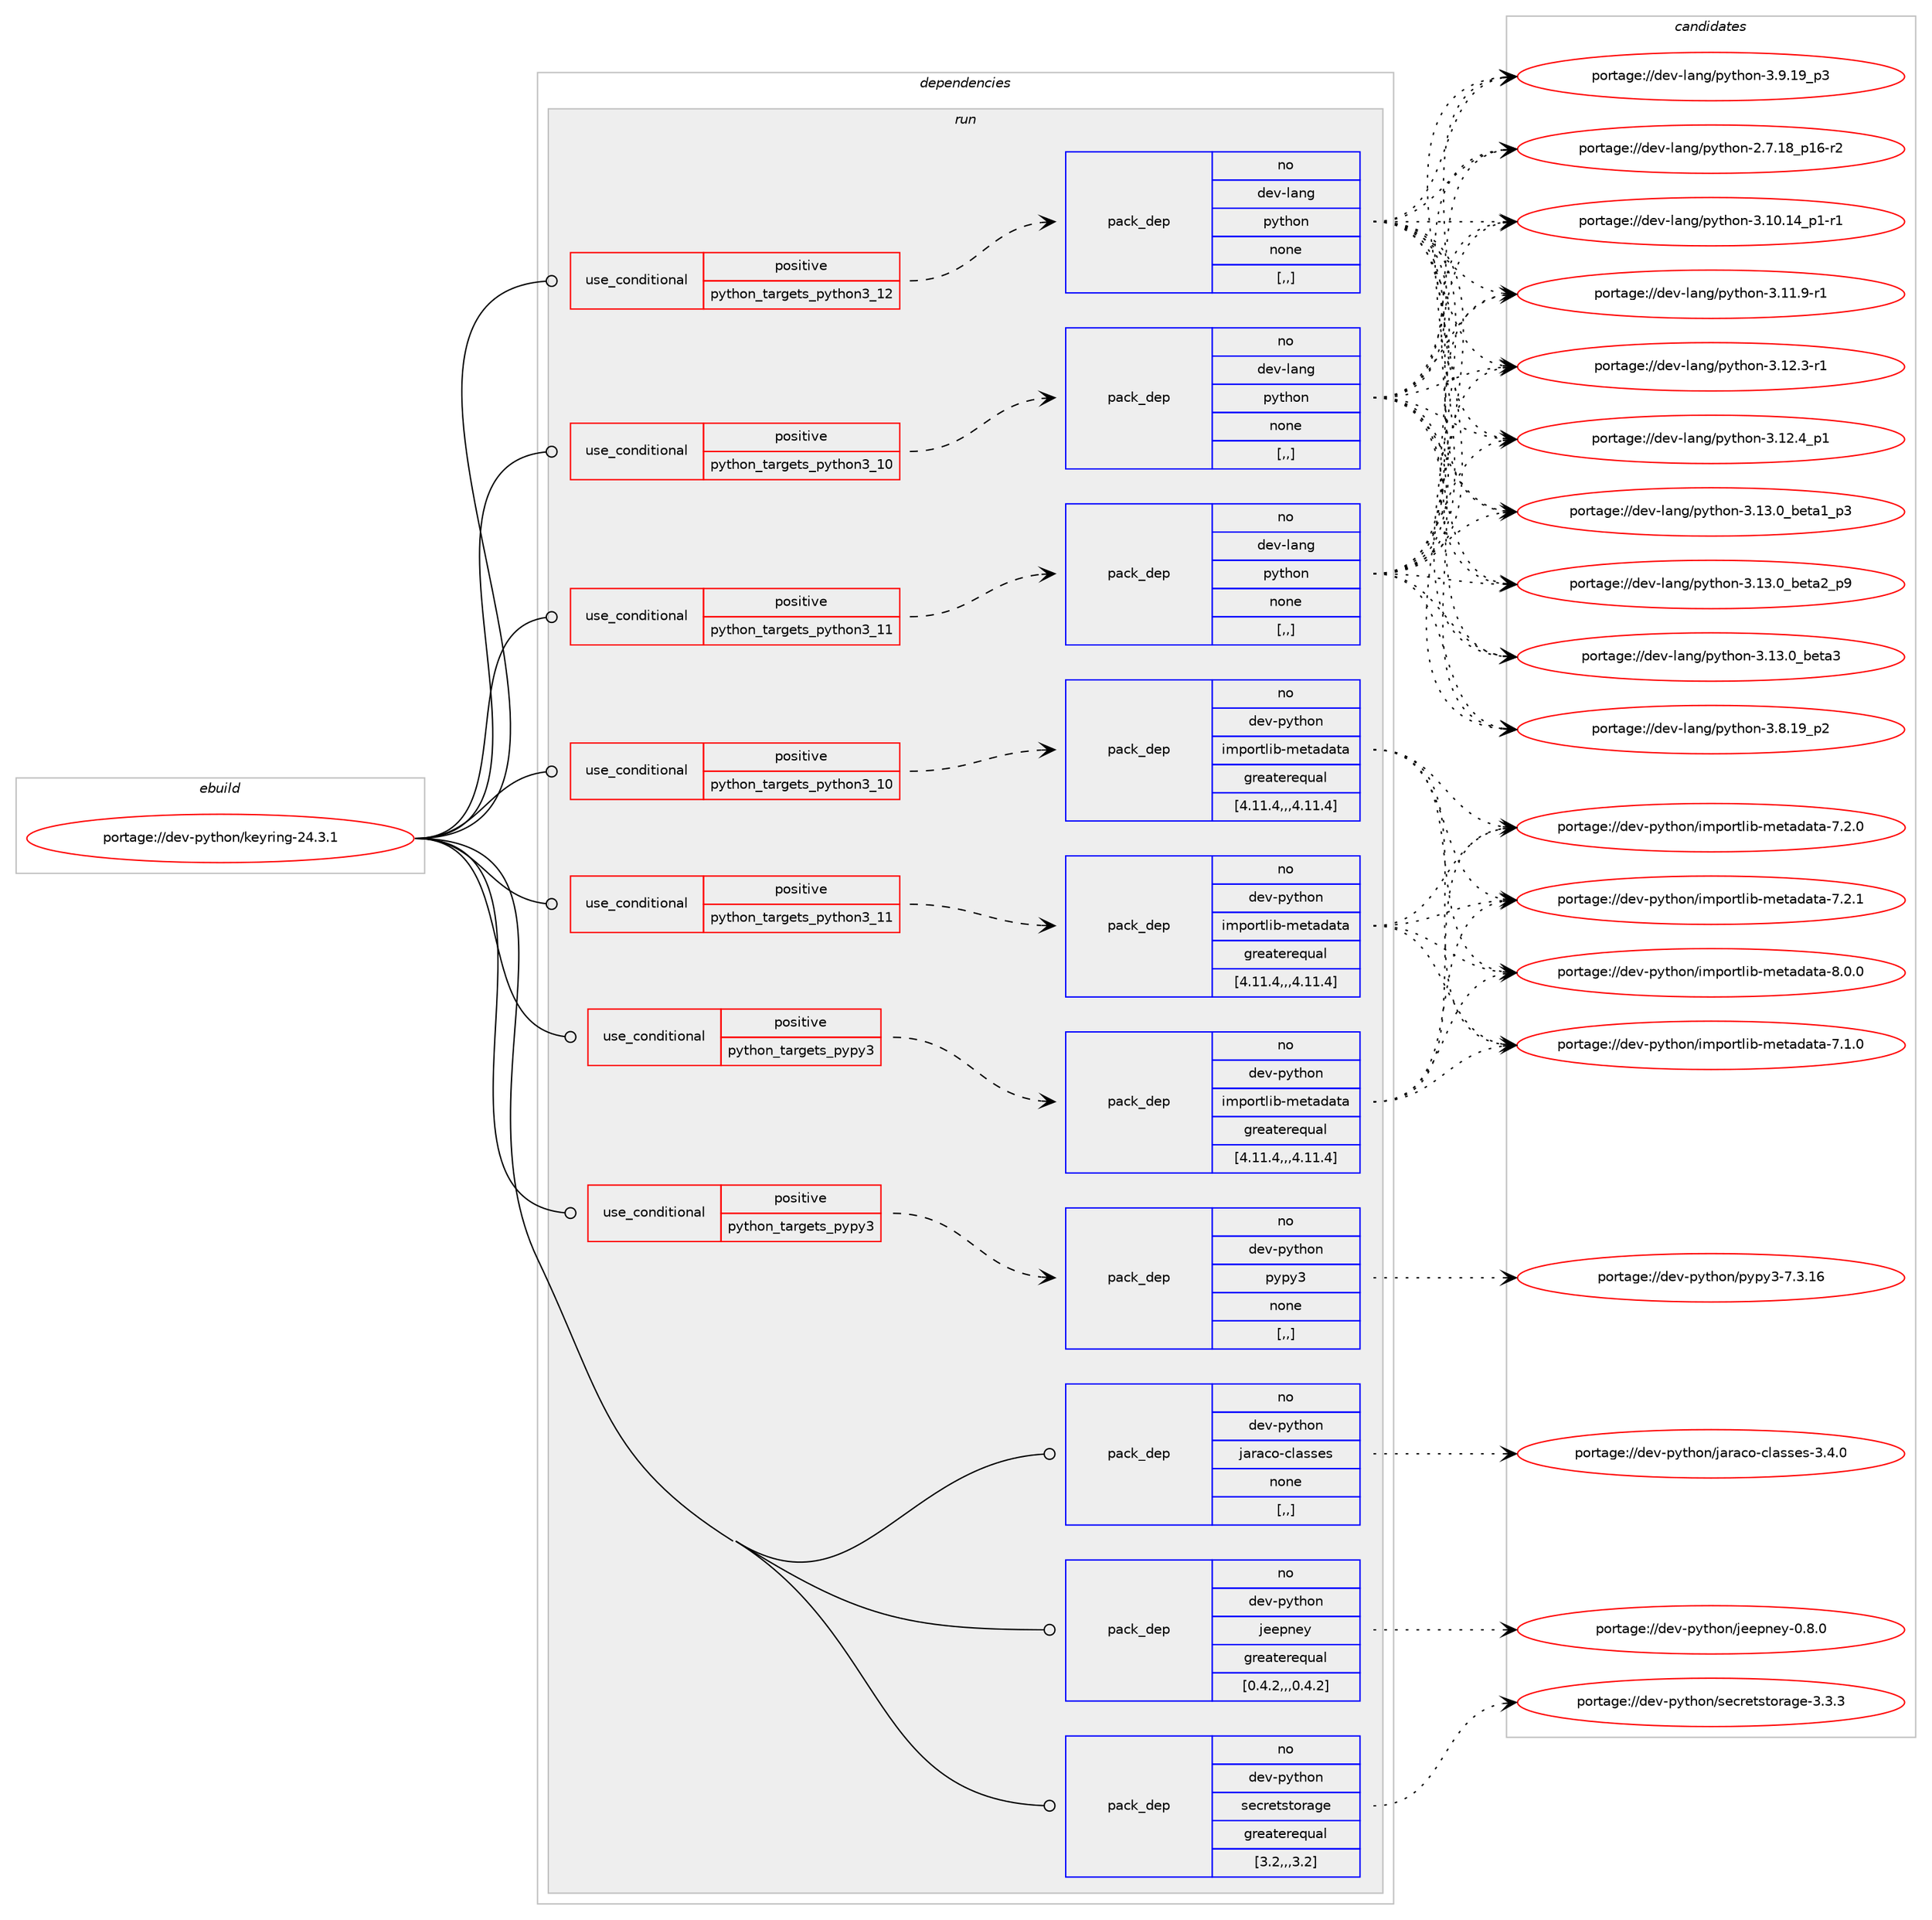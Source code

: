 digraph prolog {

# *************
# Graph options
# *************

newrank=true;
concentrate=true;
compound=true;
graph [rankdir=LR,fontname=Helvetica,fontsize=10,ranksep=1.5];#, ranksep=2.5, nodesep=0.2];
edge  [arrowhead=vee];
node  [fontname=Helvetica,fontsize=10];

# **********
# The ebuild
# **********

subgraph cluster_leftcol {
color=gray;
rank=same;
label=<<i>ebuild</i>>;
id [label="portage://dev-python/keyring-24.3.1", color=red, width=4, href="../dev-python/keyring-24.3.1.svg"];
}

# ****************
# The dependencies
# ****************

subgraph cluster_midcol {
color=gray;
label=<<i>dependencies</i>>;
subgraph cluster_compile {
fillcolor="#eeeeee";
style=filled;
label=<<i>compile</i>>;
}
subgraph cluster_compileandrun {
fillcolor="#eeeeee";
style=filled;
label=<<i>compile and run</i>>;
}
subgraph cluster_run {
fillcolor="#eeeeee";
style=filled;
label=<<i>run</i>>;
subgraph cond33223 {
dependency146343 [label=<<TABLE BORDER="0" CELLBORDER="1" CELLSPACING="0" CELLPADDING="4"><TR><TD ROWSPAN="3" CELLPADDING="10">use_conditional</TD></TR><TR><TD>positive</TD></TR><TR><TD>python_targets_pypy3</TD></TR></TABLE>>, shape=none, color=red];
subgraph pack111905 {
dependency146344 [label=<<TABLE BORDER="0" CELLBORDER="1" CELLSPACING="0" CELLPADDING="4" WIDTH="220"><TR><TD ROWSPAN="6" CELLPADDING="30">pack_dep</TD></TR><TR><TD WIDTH="110">no</TD></TR><TR><TD>dev-python</TD></TR><TR><TD>importlib-metadata</TD></TR><TR><TD>greaterequal</TD></TR><TR><TD>[4.11.4,,,4.11.4]</TD></TR></TABLE>>, shape=none, color=blue];
}
dependency146343:e -> dependency146344:w [weight=20,style="dashed",arrowhead="vee"];
}
id:e -> dependency146343:w [weight=20,style="solid",arrowhead="odot"];
subgraph cond33224 {
dependency146345 [label=<<TABLE BORDER="0" CELLBORDER="1" CELLSPACING="0" CELLPADDING="4"><TR><TD ROWSPAN="3" CELLPADDING="10">use_conditional</TD></TR><TR><TD>positive</TD></TR><TR><TD>python_targets_pypy3</TD></TR></TABLE>>, shape=none, color=red];
subgraph pack111906 {
dependency146346 [label=<<TABLE BORDER="0" CELLBORDER="1" CELLSPACING="0" CELLPADDING="4" WIDTH="220"><TR><TD ROWSPAN="6" CELLPADDING="30">pack_dep</TD></TR><TR><TD WIDTH="110">no</TD></TR><TR><TD>dev-python</TD></TR><TR><TD>pypy3</TD></TR><TR><TD>none</TD></TR><TR><TD>[,,]</TD></TR></TABLE>>, shape=none, color=blue];
}
dependency146345:e -> dependency146346:w [weight=20,style="dashed",arrowhead="vee"];
}
id:e -> dependency146345:w [weight=20,style="solid",arrowhead="odot"];
subgraph cond33225 {
dependency146347 [label=<<TABLE BORDER="0" CELLBORDER="1" CELLSPACING="0" CELLPADDING="4"><TR><TD ROWSPAN="3" CELLPADDING="10">use_conditional</TD></TR><TR><TD>positive</TD></TR><TR><TD>python_targets_python3_10</TD></TR></TABLE>>, shape=none, color=red];
subgraph pack111907 {
dependency146348 [label=<<TABLE BORDER="0" CELLBORDER="1" CELLSPACING="0" CELLPADDING="4" WIDTH="220"><TR><TD ROWSPAN="6" CELLPADDING="30">pack_dep</TD></TR><TR><TD WIDTH="110">no</TD></TR><TR><TD>dev-lang</TD></TR><TR><TD>python</TD></TR><TR><TD>none</TD></TR><TR><TD>[,,]</TD></TR></TABLE>>, shape=none, color=blue];
}
dependency146347:e -> dependency146348:w [weight=20,style="dashed",arrowhead="vee"];
}
id:e -> dependency146347:w [weight=20,style="solid",arrowhead="odot"];
subgraph cond33226 {
dependency146349 [label=<<TABLE BORDER="0" CELLBORDER="1" CELLSPACING="0" CELLPADDING="4"><TR><TD ROWSPAN="3" CELLPADDING="10">use_conditional</TD></TR><TR><TD>positive</TD></TR><TR><TD>python_targets_python3_10</TD></TR></TABLE>>, shape=none, color=red];
subgraph pack111908 {
dependency146350 [label=<<TABLE BORDER="0" CELLBORDER="1" CELLSPACING="0" CELLPADDING="4" WIDTH="220"><TR><TD ROWSPAN="6" CELLPADDING="30">pack_dep</TD></TR><TR><TD WIDTH="110">no</TD></TR><TR><TD>dev-python</TD></TR><TR><TD>importlib-metadata</TD></TR><TR><TD>greaterequal</TD></TR><TR><TD>[4.11.4,,,4.11.4]</TD></TR></TABLE>>, shape=none, color=blue];
}
dependency146349:e -> dependency146350:w [weight=20,style="dashed",arrowhead="vee"];
}
id:e -> dependency146349:w [weight=20,style="solid",arrowhead="odot"];
subgraph cond33227 {
dependency146351 [label=<<TABLE BORDER="0" CELLBORDER="1" CELLSPACING="0" CELLPADDING="4"><TR><TD ROWSPAN="3" CELLPADDING="10">use_conditional</TD></TR><TR><TD>positive</TD></TR><TR><TD>python_targets_python3_11</TD></TR></TABLE>>, shape=none, color=red];
subgraph pack111909 {
dependency146352 [label=<<TABLE BORDER="0" CELLBORDER="1" CELLSPACING="0" CELLPADDING="4" WIDTH="220"><TR><TD ROWSPAN="6" CELLPADDING="30">pack_dep</TD></TR><TR><TD WIDTH="110">no</TD></TR><TR><TD>dev-lang</TD></TR><TR><TD>python</TD></TR><TR><TD>none</TD></TR><TR><TD>[,,]</TD></TR></TABLE>>, shape=none, color=blue];
}
dependency146351:e -> dependency146352:w [weight=20,style="dashed",arrowhead="vee"];
}
id:e -> dependency146351:w [weight=20,style="solid",arrowhead="odot"];
subgraph cond33228 {
dependency146353 [label=<<TABLE BORDER="0" CELLBORDER="1" CELLSPACING="0" CELLPADDING="4"><TR><TD ROWSPAN="3" CELLPADDING="10">use_conditional</TD></TR><TR><TD>positive</TD></TR><TR><TD>python_targets_python3_11</TD></TR></TABLE>>, shape=none, color=red];
subgraph pack111910 {
dependency146354 [label=<<TABLE BORDER="0" CELLBORDER="1" CELLSPACING="0" CELLPADDING="4" WIDTH="220"><TR><TD ROWSPAN="6" CELLPADDING="30">pack_dep</TD></TR><TR><TD WIDTH="110">no</TD></TR><TR><TD>dev-python</TD></TR><TR><TD>importlib-metadata</TD></TR><TR><TD>greaterequal</TD></TR><TR><TD>[4.11.4,,,4.11.4]</TD></TR></TABLE>>, shape=none, color=blue];
}
dependency146353:e -> dependency146354:w [weight=20,style="dashed",arrowhead="vee"];
}
id:e -> dependency146353:w [weight=20,style="solid",arrowhead="odot"];
subgraph cond33229 {
dependency146355 [label=<<TABLE BORDER="0" CELLBORDER="1" CELLSPACING="0" CELLPADDING="4"><TR><TD ROWSPAN="3" CELLPADDING="10">use_conditional</TD></TR><TR><TD>positive</TD></TR><TR><TD>python_targets_python3_12</TD></TR></TABLE>>, shape=none, color=red];
subgraph pack111911 {
dependency146356 [label=<<TABLE BORDER="0" CELLBORDER="1" CELLSPACING="0" CELLPADDING="4" WIDTH="220"><TR><TD ROWSPAN="6" CELLPADDING="30">pack_dep</TD></TR><TR><TD WIDTH="110">no</TD></TR><TR><TD>dev-lang</TD></TR><TR><TD>python</TD></TR><TR><TD>none</TD></TR><TR><TD>[,,]</TD></TR></TABLE>>, shape=none, color=blue];
}
dependency146355:e -> dependency146356:w [weight=20,style="dashed",arrowhead="vee"];
}
id:e -> dependency146355:w [weight=20,style="solid",arrowhead="odot"];
subgraph pack111912 {
dependency146357 [label=<<TABLE BORDER="0" CELLBORDER="1" CELLSPACING="0" CELLPADDING="4" WIDTH="220"><TR><TD ROWSPAN="6" CELLPADDING="30">pack_dep</TD></TR><TR><TD WIDTH="110">no</TD></TR><TR><TD>dev-python</TD></TR><TR><TD>jaraco-classes</TD></TR><TR><TD>none</TD></TR><TR><TD>[,,]</TD></TR></TABLE>>, shape=none, color=blue];
}
id:e -> dependency146357:w [weight=20,style="solid",arrowhead="odot"];
subgraph pack111913 {
dependency146358 [label=<<TABLE BORDER="0" CELLBORDER="1" CELLSPACING="0" CELLPADDING="4" WIDTH="220"><TR><TD ROWSPAN="6" CELLPADDING="30">pack_dep</TD></TR><TR><TD WIDTH="110">no</TD></TR><TR><TD>dev-python</TD></TR><TR><TD>jeepney</TD></TR><TR><TD>greaterequal</TD></TR><TR><TD>[0.4.2,,,0.4.2]</TD></TR></TABLE>>, shape=none, color=blue];
}
id:e -> dependency146358:w [weight=20,style="solid",arrowhead="odot"];
subgraph pack111914 {
dependency146359 [label=<<TABLE BORDER="0" CELLBORDER="1" CELLSPACING="0" CELLPADDING="4" WIDTH="220"><TR><TD ROWSPAN="6" CELLPADDING="30">pack_dep</TD></TR><TR><TD WIDTH="110">no</TD></TR><TR><TD>dev-python</TD></TR><TR><TD>secretstorage</TD></TR><TR><TD>greaterequal</TD></TR><TR><TD>[3.2,,,3.2]</TD></TR></TABLE>>, shape=none, color=blue];
}
id:e -> dependency146359:w [weight=20,style="solid",arrowhead="odot"];
}
}

# **************
# The candidates
# **************

subgraph cluster_choices {
rank=same;
color=gray;
label=<<i>candidates</i>>;

subgraph choice111905 {
color=black;
nodesep=1;
choice10010111845112121116104111110471051091121111141161081059845109101116971009711697455546494648 [label="portage://dev-python/importlib-metadata-7.1.0", color=red, width=4,href="../dev-python/importlib-metadata-7.1.0.svg"];
choice10010111845112121116104111110471051091121111141161081059845109101116971009711697455546504648 [label="portage://dev-python/importlib-metadata-7.2.0", color=red, width=4,href="../dev-python/importlib-metadata-7.2.0.svg"];
choice10010111845112121116104111110471051091121111141161081059845109101116971009711697455546504649 [label="portage://dev-python/importlib-metadata-7.2.1", color=red, width=4,href="../dev-python/importlib-metadata-7.2.1.svg"];
choice10010111845112121116104111110471051091121111141161081059845109101116971009711697455646484648 [label="portage://dev-python/importlib-metadata-8.0.0", color=red, width=4,href="../dev-python/importlib-metadata-8.0.0.svg"];
dependency146344:e -> choice10010111845112121116104111110471051091121111141161081059845109101116971009711697455546494648:w [style=dotted,weight="100"];
dependency146344:e -> choice10010111845112121116104111110471051091121111141161081059845109101116971009711697455546504648:w [style=dotted,weight="100"];
dependency146344:e -> choice10010111845112121116104111110471051091121111141161081059845109101116971009711697455546504649:w [style=dotted,weight="100"];
dependency146344:e -> choice10010111845112121116104111110471051091121111141161081059845109101116971009711697455646484648:w [style=dotted,weight="100"];
}
subgraph choice111906 {
color=black;
nodesep=1;
choice10010111845112121116104111110471121211121215145554651464954 [label="portage://dev-python/pypy3-7.3.16", color=red, width=4,href="../dev-python/pypy3-7.3.16.svg"];
dependency146346:e -> choice10010111845112121116104111110471121211121215145554651464954:w [style=dotted,weight="100"];
}
subgraph choice111907 {
color=black;
nodesep=1;
choice100101118451089711010347112121116104111110455046554649569511249544511450 [label="portage://dev-lang/python-2.7.18_p16-r2", color=red, width=4,href="../dev-lang/python-2.7.18_p16-r2.svg"];
choice100101118451089711010347112121116104111110455146494846495295112494511449 [label="portage://dev-lang/python-3.10.14_p1-r1", color=red, width=4,href="../dev-lang/python-3.10.14_p1-r1.svg"];
choice100101118451089711010347112121116104111110455146494946574511449 [label="portage://dev-lang/python-3.11.9-r1", color=red, width=4,href="../dev-lang/python-3.11.9-r1.svg"];
choice100101118451089711010347112121116104111110455146495046514511449 [label="portage://dev-lang/python-3.12.3-r1", color=red, width=4,href="../dev-lang/python-3.12.3-r1.svg"];
choice100101118451089711010347112121116104111110455146495046529511249 [label="portage://dev-lang/python-3.12.4_p1", color=red, width=4,href="../dev-lang/python-3.12.4_p1.svg"];
choice10010111845108971101034711212111610411111045514649514648959810111697499511251 [label="portage://dev-lang/python-3.13.0_beta1_p3", color=red, width=4,href="../dev-lang/python-3.13.0_beta1_p3.svg"];
choice10010111845108971101034711212111610411111045514649514648959810111697509511257 [label="portage://dev-lang/python-3.13.0_beta2_p9", color=red, width=4,href="../dev-lang/python-3.13.0_beta2_p9.svg"];
choice1001011184510897110103471121211161041111104551464951464895981011169751 [label="portage://dev-lang/python-3.13.0_beta3", color=red, width=4,href="../dev-lang/python-3.13.0_beta3.svg"];
choice100101118451089711010347112121116104111110455146564649579511250 [label="portage://dev-lang/python-3.8.19_p2", color=red, width=4,href="../dev-lang/python-3.8.19_p2.svg"];
choice100101118451089711010347112121116104111110455146574649579511251 [label="portage://dev-lang/python-3.9.19_p3", color=red, width=4,href="../dev-lang/python-3.9.19_p3.svg"];
dependency146348:e -> choice100101118451089711010347112121116104111110455046554649569511249544511450:w [style=dotted,weight="100"];
dependency146348:e -> choice100101118451089711010347112121116104111110455146494846495295112494511449:w [style=dotted,weight="100"];
dependency146348:e -> choice100101118451089711010347112121116104111110455146494946574511449:w [style=dotted,weight="100"];
dependency146348:e -> choice100101118451089711010347112121116104111110455146495046514511449:w [style=dotted,weight="100"];
dependency146348:e -> choice100101118451089711010347112121116104111110455146495046529511249:w [style=dotted,weight="100"];
dependency146348:e -> choice10010111845108971101034711212111610411111045514649514648959810111697499511251:w [style=dotted,weight="100"];
dependency146348:e -> choice10010111845108971101034711212111610411111045514649514648959810111697509511257:w [style=dotted,weight="100"];
dependency146348:e -> choice1001011184510897110103471121211161041111104551464951464895981011169751:w [style=dotted,weight="100"];
dependency146348:e -> choice100101118451089711010347112121116104111110455146564649579511250:w [style=dotted,weight="100"];
dependency146348:e -> choice100101118451089711010347112121116104111110455146574649579511251:w [style=dotted,weight="100"];
}
subgraph choice111908 {
color=black;
nodesep=1;
choice10010111845112121116104111110471051091121111141161081059845109101116971009711697455546494648 [label="portage://dev-python/importlib-metadata-7.1.0", color=red, width=4,href="../dev-python/importlib-metadata-7.1.0.svg"];
choice10010111845112121116104111110471051091121111141161081059845109101116971009711697455546504648 [label="portage://dev-python/importlib-metadata-7.2.0", color=red, width=4,href="../dev-python/importlib-metadata-7.2.0.svg"];
choice10010111845112121116104111110471051091121111141161081059845109101116971009711697455546504649 [label="portage://dev-python/importlib-metadata-7.2.1", color=red, width=4,href="../dev-python/importlib-metadata-7.2.1.svg"];
choice10010111845112121116104111110471051091121111141161081059845109101116971009711697455646484648 [label="portage://dev-python/importlib-metadata-8.0.0", color=red, width=4,href="../dev-python/importlib-metadata-8.0.0.svg"];
dependency146350:e -> choice10010111845112121116104111110471051091121111141161081059845109101116971009711697455546494648:w [style=dotted,weight="100"];
dependency146350:e -> choice10010111845112121116104111110471051091121111141161081059845109101116971009711697455546504648:w [style=dotted,weight="100"];
dependency146350:e -> choice10010111845112121116104111110471051091121111141161081059845109101116971009711697455546504649:w [style=dotted,weight="100"];
dependency146350:e -> choice10010111845112121116104111110471051091121111141161081059845109101116971009711697455646484648:w [style=dotted,weight="100"];
}
subgraph choice111909 {
color=black;
nodesep=1;
choice100101118451089711010347112121116104111110455046554649569511249544511450 [label="portage://dev-lang/python-2.7.18_p16-r2", color=red, width=4,href="../dev-lang/python-2.7.18_p16-r2.svg"];
choice100101118451089711010347112121116104111110455146494846495295112494511449 [label="portage://dev-lang/python-3.10.14_p1-r1", color=red, width=4,href="../dev-lang/python-3.10.14_p1-r1.svg"];
choice100101118451089711010347112121116104111110455146494946574511449 [label="portage://dev-lang/python-3.11.9-r1", color=red, width=4,href="../dev-lang/python-3.11.9-r1.svg"];
choice100101118451089711010347112121116104111110455146495046514511449 [label="portage://dev-lang/python-3.12.3-r1", color=red, width=4,href="../dev-lang/python-3.12.3-r1.svg"];
choice100101118451089711010347112121116104111110455146495046529511249 [label="portage://dev-lang/python-3.12.4_p1", color=red, width=4,href="../dev-lang/python-3.12.4_p1.svg"];
choice10010111845108971101034711212111610411111045514649514648959810111697499511251 [label="portage://dev-lang/python-3.13.0_beta1_p3", color=red, width=4,href="../dev-lang/python-3.13.0_beta1_p3.svg"];
choice10010111845108971101034711212111610411111045514649514648959810111697509511257 [label="portage://dev-lang/python-3.13.0_beta2_p9", color=red, width=4,href="../dev-lang/python-3.13.0_beta2_p9.svg"];
choice1001011184510897110103471121211161041111104551464951464895981011169751 [label="portage://dev-lang/python-3.13.0_beta3", color=red, width=4,href="../dev-lang/python-3.13.0_beta3.svg"];
choice100101118451089711010347112121116104111110455146564649579511250 [label="portage://dev-lang/python-3.8.19_p2", color=red, width=4,href="../dev-lang/python-3.8.19_p2.svg"];
choice100101118451089711010347112121116104111110455146574649579511251 [label="portage://dev-lang/python-3.9.19_p3", color=red, width=4,href="../dev-lang/python-3.9.19_p3.svg"];
dependency146352:e -> choice100101118451089711010347112121116104111110455046554649569511249544511450:w [style=dotted,weight="100"];
dependency146352:e -> choice100101118451089711010347112121116104111110455146494846495295112494511449:w [style=dotted,weight="100"];
dependency146352:e -> choice100101118451089711010347112121116104111110455146494946574511449:w [style=dotted,weight="100"];
dependency146352:e -> choice100101118451089711010347112121116104111110455146495046514511449:w [style=dotted,weight="100"];
dependency146352:e -> choice100101118451089711010347112121116104111110455146495046529511249:w [style=dotted,weight="100"];
dependency146352:e -> choice10010111845108971101034711212111610411111045514649514648959810111697499511251:w [style=dotted,weight="100"];
dependency146352:e -> choice10010111845108971101034711212111610411111045514649514648959810111697509511257:w [style=dotted,weight="100"];
dependency146352:e -> choice1001011184510897110103471121211161041111104551464951464895981011169751:w [style=dotted,weight="100"];
dependency146352:e -> choice100101118451089711010347112121116104111110455146564649579511250:w [style=dotted,weight="100"];
dependency146352:e -> choice100101118451089711010347112121116104111110455146574649579511251:w [style=dotted,weight="100"];
}
subgraph choice111910 {
color=black;
nodesep=1;
choice10010111845112121116104111110471051091121111141161081059845109101116971009711697455546494648 [label="portage://dev-python/importlib-metadata-7.1.0", color=red, width=4,href="../dev-python/importlib-metadata-7.1.0.svg"];
choice10010111845112121116104111110471051091121111141161081059845109101116971009711697455546504648 [label="portage://dev-python/importlib-metadata-7.2.0", color=red, width=4,href="../dev-python/importlib-metadata-7.2.0.svg"];
choice10010111845112121116104111110471051091121111141161081059845109101116971009711697455546504649 [label="portage://dev-python/importlib-metadata-7.2.1", color=red, width=4,href="../dev-python/importlib-metadata-7.2.1.svg"];
choice10010111845112121116104111110471051091121111141161081059845109101116971009711697455646484648 [label="portage://dev-python/importlib-metadata-8.0.0", color=red, width=4,href="../dev-python/importlib-metadata-8.0.0.svg"];
dependency146354:e -> choice10010111845112121116104111110471051091121111141161081059845109101116971009711697455546494648:w [style=dotted,weight="100"];
dependency146354:e -> choice10010111845112121116104111110471051091121111141161081059845109101116971009711697455546504648:w [style=dotted,weight="100"];
dependency146354:e -> choice10010111845112121116104111110471051091121111141161081059845109101116971009711697455546504649:w [style=dotted,weight="100"];
dependency146354:e -> choice10010111845112121116104111110471051091121111141161081059845109101116971009711697455646484648:w [style=dotted,weight="100"];
}
subgraph choice111911 {
color=black;
nodesep=1;
choice100101118451089711010347112121116104111110455046554649569511249544511450 [label="portage://dev-lang/python-2.7.18_p16-r2", color=red, width=4,href="../dev-lang/python-2.7.18_p16-r2.svg"];
choice100101118451089711010347112121116104111110455146494846495295112494511449 [label="portage://dev-lang/python-3.10.14_p1-r1", color=red, width=4,href="../dev-lang/python-3.10.14_p1-r1.svg"];
choice100101118451089711010347112121116104111110455146494946574511449 [label="portage://dev-lang/python-3.11.9-r1", color=red, width=4,href="../dev-lang/python-3.11.9-r1.svg"];
choice100101118451089711010347112121116104111110455146495046514511449 [label="portage://dev-lang/python-3.12.3-r1", color=red, width=4,href="../dev-lang/python-3.12.3-r1.svg"];
choice100101118451089711010347112121116104111110455146495046529511249 [label="portage://dev-lang/python-3.12.4_p1", color=red, width=4,href="../dev-lang/python-3.12.4_p1.svg"];
choice10010111845108971101034711212111610411111045514649514648959810111697499511251 [label="portage://dev-lang/python-3.13.0_beta1_p3", color=red, width=4,href="../dev-lang/python-3.13.0_beta1_p3.svg"];
choice10010111845108971101034711212111610411111045514649514648959810111697509511257 [label="portage://dev-lang/python-3.13.0_beta2_p9", color=red, width=4,href="../dev-lang/python-3.13.0_beta2_p9.svg"];
choice1001011184510897110103471121211161041111104551464951464895981011169751 [label="portage://dev-lang/python-3.13.0_beta3", color=red, width=4,href="../dev-lang/python-3.13.0_beta3.svg"];
choice100101118451089711010347112121116104111110455146564649579511250 [label="portage://dev-lang/python-3.8.19_p2", color=red, width=4,href="../dev-lang/python-3.8.19_p2.svg"];
choice100101118451089711010347112121116104111110455146574649579511251 [label="portage://dev-lang/python-3.9.19_p3", color=red, width=4,href="../dev-lang/python-3.9.19_p3.svg"];
dependency146356:e -> choice100101118451089711010347112121116104111110455046554649569511249544511450:w [style=dotted,weight="100"];
dependency146356:e -> choice100101118451089711010347112121116104111110455146494846495295112494511449:w [style=dotted,weight="100"];
dependency146356:e -> choice100101118451089711010347112121116104111110455146494946574511449:w [style=dotted,weight="100"];
dependency146356:e -> choice100101118451089711010347112121116104111110455146495046514511449:w [style=dotted,weight="100"];
dependency146356:e -> choice100101118451089711010347112121116104111110455146495046529511249:w [style=dotted,weight="100"];
dependency146356:e -> choice10010111845108971101034711212111610411111045514649514648959810111697499511251:w [style=dotted,weight="100"];
dependency146356:e -> choice10010111845108971101034711212111610411111045514649514648959810111697509511257:w [style=dotted,weight="100"];
dependency146356:e -> choice1001011184510897110103471121211161041111104551464951464895981011169751:w [style=dotted,weight="100"];
dependency146356:e -> choice100101118451089711010347112121116104111110455146564649579511250:w [style=dotted,weight="100"];
dependency146356:e -> choice100101118451089711010347112121116104111110455146574649579511251:w [style=dotted,weight="100"];
}
subgraph choice111912 {
color=black;
nodesep=1;
choice1001011184511212111610411111047106971149799111459910897115115101115455146524648 [label="portage://dev-python/jaraco-classes-3.4.0", color=red, width=4,href="../dev-python/jaraco-classes-3.4.0.svg"];
dependency146357:e -> choice1001011184511212111610411111047106971149799111459910897115115101115455146524648:w [style=dotted,weight="100"];
}
subgraph choice111913 {
color=black;
nodesep=1;
choice1001011184511212111610411111047106101101112110101121454846564648 [label="portage://dev-python/jeepney-0.8.0", color=red, width=4,href="../dev-python/jeepney-0.8.0.svg"];
dependency146358:e -> choice1001011184511212111610411111047106101101112110101121454846564648:w [style=dotted,weight="100"];
}
subgraph choice111914 {
color=black;
nodesep=1;
choice10010111845112121116104111110471151019911410111611511611111497103101455146514651 [label="portage://dev-python/secretstorage-3.3.3", color=red, width=4,href="../dev-python/secretstorage-3.3.3.svg"];
dependency146359:e -> choice10010111845112121116104111110471151019911410111611511611111497103101455146514651:w [style=dotted,weight="100"];
}
}

}
